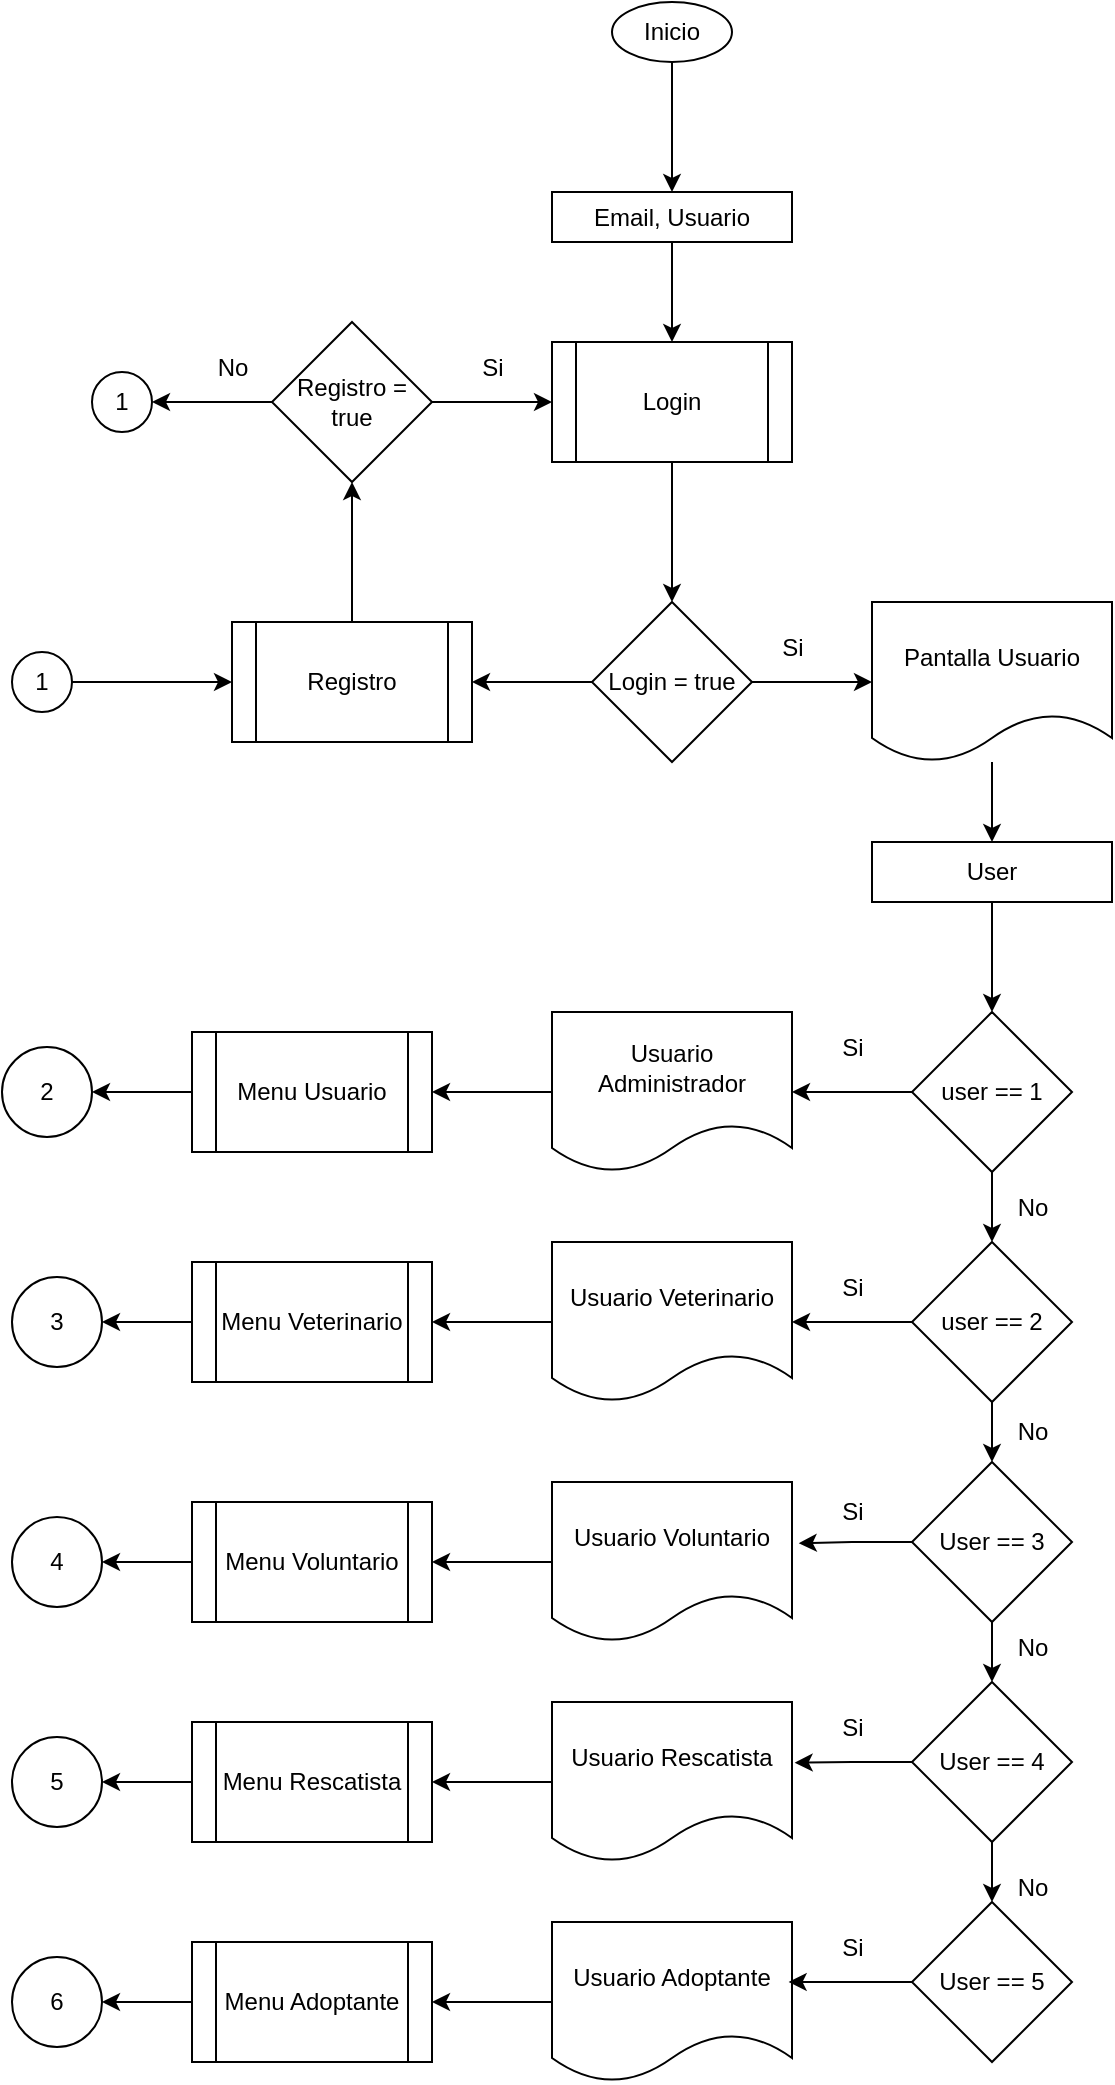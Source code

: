 <mxfile version="24.8.6" pages="2">
  <diagram id="2nBGQawmMXjJ6F1fiuIw" name="Diagrama_Flujo_AdminPets_General">
    <mxGraphModel dx="794" dy="432" grid="1" gridSize="10" guides="1" tooltips="1" connect="1" arrows="1" fold="1" page="1" pageScale="1" pageWidth="827" pageHeight="1169" math="0" shadow="0">
      <root>
        <mxCell id="0" />
        <mxCell id="1" parent="0" />
        <mxCell id="T67XzUMtasSWOSdstBTj-4" value="" style="edgeStyle=orthogonalEdgeStyle;rounded=0;orthogonalLoop=1;jettySize=auto;html=1;" edge="1" parent="1" source="T67XzUMtasSWOSdstBTj-1" target="T67XzUMtasSWOSdstBTj-3">
          <mxGeometry relative="1" as="geometry" />
        </mxCell>
        <mxCell id="T67XzUMtasSWOSdstBTj-1" value="Inicio" style="ellipse;whiteSpace=wrap;html=1;" vertex="1" parent="1">
          <mxGeometry x="370" y="40" width="60" height="30" as="geometry" />
        </mxCell>
        <mxCell id="T67XzUMtasSWOSdstBTj-8" value="" style="edgeStyle=orthogonalEdgeStyle;rounded=0;orthogonalLoop=1;jettySize=auto;html=1;" edge="1" parent="1" source="T67XzUMtasSWOSdstBTj-3" target="T67XzUMtasSWOSdstBTj-7">
          <mxGeometry relative="1" as="geometry" />
        </mxCell>
        <mxCell id="T67XzUMtasSWOSdstBTj-3" value="Email, Usuario" style="whiteSpace=wrap;html=1;" vertex="1" parent="1">
          <mxGeometry x="340" y="135" width="120" height="25" as="geometry" />
        </mxCell>
        <mxCell id="T67XzUMtasSWOSdstBTj-10" value="" style="edgeStyle=orthogonalEdgeStyle;rounded=0;orthogonalLoop=1;jettySize=auto;html=1;" edge="1" parent="1" source="T67XzUMtasSWOSdstBTj-7" target="T67XzUMtasSWOSdstBTj-9">
          <mxGeometry relative="1" as="geometry" />
        </mxCell>
        <mxCell id="T67XzUMtasSWOSdstBTj-7" value="Login" style="shape=process;whiteSpace=wrap;html=1;backgroundOutline=1;" vertex="1" parent="1">
          <mxGeometry x="340" y="210" width="120" height="60" as="geometry" />
        </mxCell>
        <mxCell id="T67XzUMtasSWOSdstBTj-12" value="" style="edgeStyle=orthogonalEdgeStyle;rounded=0;orthogonalLoop=1;jettySize=auto;html=1;" edge="1" parent="1" source="T67XzUMtasSWOSdstBTj-9" target="T67XzUMtasSWOSdstBTj-11">
          <mxGeometry relative="1" as="geometry" />
        </mxCell>
        <mxCell id="T67XzUMtasSWOSdstBTj-16" value="" style="edgeStyle=orthogonalEdgeStyle;rounded=0;orthogonalLoop=1;jettySize=auto;html=1;" edge="1" parent="1" source="T67XzUMtasSWOSdstBTj-9" target="T67XzUMtasSWOSdstBTj-15">
          <mxGeometry relative="1" as="geometry" />
        </mxCell>
        <mxCell id="T67XzUMtasSWOSdstBTj-9" value="Login = true" style="rhombus;whiteSpace=wrap;html=1;" vertex="1" parent="1">
          <mxGeometry x="360" y="340" width="80" height="80" as="geometry" />
        </mxCell>
        <mxCell id="T67XzUMtasSWOSdstBTj-26" value="" style="edgeStyle=orthogonalEdgeStyle;rounded=0;orthogonalLoop=1;jettySize=auto;html=1;" edge="1" parent="1" source="T67XzUMtasSWOSdstBTj-11" target="T67XzUMtasSWOSdstBTj-25">
          <mxGeometry relative="1" as="geometry" />
        </mxCell>
        <mxCell id="T67XzUMtasSWOSdstBTj-11" value="Pantalla Usuario" style="shape=document;whiteSpace=wrap;html=1;boundedLbl=1;" vertex="1" parent="1">
          <mxGeometry x="500" y="340" width="120" height="80" as="geometry" />
        </mxCell>
        <mxCell id="T67XzUMtasSWOSdstBTj-13" value="Si" style="text;html=1;align=center;verticalAlign=middle;resizable=0;points=[];autosize=1;strokeColor=none;fillColor=none;" vertex="1" parent="1">
          <mxGeometry x="445" y="348" width="30" height="30" as="geometry" />
        </mxCell>
        <mxCell id="T67XzUMtasSWOSdstBTj-18" value="" style="edgeStyle=orthogonalEdgeStyle;rounded=0;orthogonalLoop=1;jettySize=auto;html=1;" edge="1" parent="1" source="T67XzUMtasSWOSdstBTj-15" target="T67XzUMtasSWOSdstBTj-17">
          <mxGeometry relative="1" as="geometry" />
        </mxCell>
        <mxCell id="T67XzUMtasSWOSdstBTj-15" value="Registro" style="shape=process;whiteSpace=wrap;html=1;backgroundOutline=1;" vertex="1" parent="1">
          <mxGeometry x="180" y="350" width="120" height="60" as="geometry" />
        </mxCell>
        <mxCell id="T67XzUMtasSWOSdstBTj-19" style="edgeStyle=orthogonalEdgeStyle;rounded=0;orthogonalLoop=1;jettySize=auto;html=1;entryX=0;entryY=0.5;entryDx=0;entryDy=0;" edge="1" parent="1" source="T67XzUMtasSWOSdstBTj-17" target="T67XzUMtasSWOSdstBTj-7">
          <mxGeometry relative="1" as="geometry" />
        </mxCell>
        <mxCell id="T67XzUMtasSWOSdstBTj-21" style="edgeStyle=orthogonalEdgeStyle;rounded=0;orthogonalLoop=1;jettySize=auto;html=1;" edge="1" parent="1" source="T67XzUMtasSWOSdstBTj-17">
          <mxGeometry relative="1" as="geometry">
            <mxPoint x="140" y="240" as="targetPoint" />
          </mxGeometry>
        </mxCell>
        <mxCell id="T67XzUMtasSWOSdstBTj-17" value="Registro = true" style="rhombus;whiteSpace=wrap;html=1;" vertex="1" parent="1">
          <mxGeometry x="200" y="200" width="80" height="80" as="geometry" />
        </mxCell>
        <mxCell id="T67XzUMtasSWOSdstBTj-20" value="Si" style="text;html=1;align=center;verticalAlign=middle;resizable=0;points=[];autosize=1;strokeColor=none;fillColor=none;" vertex="1" parent="1">
          <mxGeometry x="295" y="208" width="30" height="30" as="geometry" />
        </mxCell>
        <mxCell id="T67XzUMtasSWOSdstBTj-22" value="1" style="ellipse;whiteSpace=wrap;html=1;aspect=fixed;" vertex="1" parent="1">
          <mxGeometry x="110" y="225" width="30" height="30" as="geometry" />
        </mxCell>
        <mxCell id="T67XzUMtasSWOSdstBTj-24" style="edgeStyle=orthogonalEdgeStyle;rounded=0;orthogonalLoop=1;jettySize=auto;html=1;entryX=0;entryY=0.5;entryDx=0;entryDy=0;" edge="1" parent="1" source="T67XzUMtasSWOSdstBTj-23" target="T67XzUMtasSWOSdstBTj-15">
          <mxGeometry relative="1" as="geometry" />
        </mxCell>
        <mxCell id="T67XzUMtasSWOSdstBTj-23" value="1" style="ellipse;whiteSpace=wrap;html=1;aspect=fixed;" vertex="1" parent="1">
          <mxGeometry x="70" y="365" width="30" height="30" as="geometry" />
        </mxCell>
        <mxCell id="T67XzUMtasSWOSdstBTj-28" value="" style="edgeStyle=orthogonalEdgeStyle;rounded=0;orthogonalLoop=1;jettySize=auto;html=1;" edge="1" parent="1" source="T67XzUMtasSWOSdstBTj-25" target="T67XzUMtasSWOSdstBTj-27">
          <mxGeometry relative="1" as="geometry" />
        </mxCell>
        <mxCell id="T67XzUMtasSWOSdstBTj-25" value="User" style="whiteSpace=wrap;html=1;" vertex="1" parent="1">
          <mxGeometry x="500" y="460" width="120" height="30" as="geometry" />
        </mxCell>
        <mxCell id="T67XzUMtasSWOSdstBTj-30" value="" style="edgeStyle=orthogonalEdgeStyle;rounded=0;orthogonalLoop=1;jettySize=auto;html=1;" edge="1" parent="1" source="T67XzUMtasSWOSdstBTj-27" target="T67XzUMtasSWOSdstBTj-29">
          <mxGeometry relative="1" as="geometry" />
        </mxCell>
        <mxCell id="-AzcmyxC4q3Ii_VXM3K7-7" style="edgeStyle=orthogonalEdgeStyle;rounded=0;orthogonalLoop=1;jettySize=auto;html=1;entryX=1;entryY=0.5;entryDx=0;entryDy=0;" edge="1" parent="1" source="T67XzUMtasSWOSdstBTj-27" target="-AzcmyxC4q3Ii_VXM3K7-5">
          <mxGeometry relative="1" as="geometry" />
        </mxCell>
        <mxCell id="T67XzUMtasSWOSdstBTj-27" value="user == 1" style="rhombus;whiteSpace=wrap;html=1;" vertex="1" parent="1">
          <mxGeometry x="520" y="545" width="80" height="80" as="geometry" />
        </mxCell>
        <mxCell id="T67XzUMtasSWOSdstBTj-32" value="" style="edgeStyle=orthogonalEdgeStyle;rounded=0;orthogonalLoop=1;jettySize=auto;html=1;" edge="1" parent="1" source="T67XzUMtasSWOSdstBTj-29" target="T67XzUMtasSWOSdstBTj-31">
          <mxGeometry relative="1" as="geometry" />
        </mxCell>
        <mxCell id="-2F_RLexDrQDR6lkoxeQ-2" style="edgeStyle=orthogonalEdgeStyle;rounded=0;orthogonalLoop=1;jettySize=auto;html=1;entryX=1;entryY=0.5;entryDx=0;entryDy=0;" edge="1" parent="1" source="T67XzUMtasSWOSdstBTj-29" target="-2F_RLexDrQDR6lkoxeQ-1">
          <mxGeometry relative="1" as="geometry" />
        </mxCell>
        <mxCell id="T67XzUMtasSWOSdstBTj-29" value="user == 2" style="rhombus;whiteSpace=wrap;html=1;" vertex="1" parent="1">
          <mxGeometry x="520" y="660" width="80" height="80" as="geometry" />
        </mxCell>
        <mxCell id="-AzcmyxC4q3Ii_VXM3K7-2" value="" style="edgeStyle=orthogonalEdgeStyle;rounded=0;orthogonalLoop=1;jettySize=auto;html=1;" edge="1" parent="1" source="T67XzUMtasSWOSdstBTj-31" target="-AzcmyxC4q3Ii_VXM3K7-1">
          <mxGeometry relative="1" as="geometry" />
        </mxCell>
        <mxCell id="T67XzUMtasSWOSdstBTj-31" value="User == 3" style="rhombus;whiteSpace=wrap;html=1;" vertex="1" parent="1">
          <mxGeometry x="520" y="770" width="80" height="80" as="geometry" />
        </mxCell>
        <mxCell id="-AzcmyxC4q3Ii_VXM3K7-4" value="" style="edgeStyle=orthogonalEdgeStyle;rounded=0;orthogonalLoop=1;jettySize=auto;html=1;" edge="1" parent="1" source="-AzcmyxC4q3Ii_VXM3K7-1" target="-AzcmyxC4q3Ii_VXM3K7-3">
          <mxGeometry relative="1" as="geometry" />
        </mxCell>
        <mxCell id="-AzcmyxC4q3Ii_VXM3K7-1" value="User == 4" style="rhombus;whiteSpace=wrap;html=1;" vertex="1" parent="1">
          <mxGeometry x="520" y="880" width="80" height="80" as="geometry" />
        </mxCell>
        <mxCell id="-AzcmyxC4q3Ii_VXM3K7-3" value="User == 5" style="rhombus;whiteSpace=wrap;html=1;" vertex="1" parent="1">
          <mxGeometry x="520" y="990" width="80" height="80" as="geometry" />
        </mxCell>
        <mxCell id="-2F_RLexDrQDR6lkoxeQ-19" style="edgeStyle=orthogonalEdgeStyle;rounded=0;orthogonalLoop=1;jettySize=auto;html=1;" edge="1" parent="1" source="-AzcmyxC4q3Ii_VXM3K7-5" target="-2F_RLexDrQDR6lkoxeQ-20">
          <mxGeometry relative="1" as="geometry">
            <mxPoint x="260" y="585" as="targetPoint" />
          </mxGeometry>
        </mxCell>
        <mxCell id="-AzcmyxC4q3Ii_VXM3K7-5" value="Usuario Administrador" style="shape=document;whiteSpace=wrap;html=1;boundedLbl=1;" vertex="1" parent="1">
          <mxGeometry x="340" y="545" width="120" height="80" as="geometry" />
        </mxCell>
        <mxCell id="-2F_RLexDrQDR6lkoxeQ-21" style="edgeStyle=orthogonalEdgeStyle;rounded=0;orthogonalLoop=1;jettySize=auto;html=1;" edge="1" parent="1" source="-2F_RLexDrQDR6lkoxeQ-1" target="-2F_RLexDrQDR6lkoxeQ-22">
          <mxGeometry relative="1" as="geometry">
            <mxPoint x="280" y="700" as="targetPoint" />
          </mxGeometry>
        </mxCell>
        <mxCell id="-2F_RLexDrQDR6lkoxeQ-1" value="Usuario Veterinario" style="shape=document;whiteSpace=wrap;html=1;boundedLbl=1;" vertex="1" parent="1">
          <mxGeometry x="340" y="660" width="120" height="80" as="geometry" />
        </mxCell>
        <mxCell id="-2F_RLexDrQDR6lkoxeQ-23" style="edgeStyle=orthogonalEdgeStyle;rounded=0;orthogonalLoop=1;jettySize=auto;html=1;" edge="1" parent="1" source="-2F_RLexDrQDR6lkoxeQ-3" target="-2F_RLexDrQDR6lkoxeQ-24">
          <mxGeometry relative="1" as="geometry">
            <mxPoint x="280" y="820" as="targetPoint" />
          </mxGeometry>
        </mxCell>
        <mxCell id="-2F_RLexDrQDR6lkoxeQ-3" value="Usuario Voluntario" style="shape=document;whiteSpace=wrap;html=1;boundedLbl=1;" vertex="1" parent="1">
          <mxGeometry x="340" y="780" width="120" height="80" as="geometry" />
        </mxCell>
        <mxCell id="-2F_RLexDrQDR6lkoxeQ-5" style="edgeStyle=orthogonalEdgeStyle;rounded=0;orthogonalLoop=1;jettySize=auto;html=1;entryX=1.028;entryY=0.383;entryDx=0;entryDy=0;entryPerimeter=0;" edge="1" parent="1" source="T67XzUMtasSWOSdstBTj-31" target="-2F_RLexDrQDR6lkoxeQ-3">
          <mxGeometry relative="1" as="geometry" />
        </mxCell>
        <mxCell id="-2F_RLexDrQDR6lkoxeQ-25" style="edgeStyle=orthogonalEdgeStyle;rounded=0;orthogonalLoop=1;jettySize=auto;html=1;" edge="1" parent="1" source="-2F_RLexDrQDR6lkoxeQ-6" target="-2F_RLexDrQDR6lkoxeQ-26">
          <mxGeometry relative="1" as="geometry">
            <mxPoint x="280" y="930" as="targetPoint" />
          </mxGeometry>
        </mxCell>
        <mxCell id="-2F_RLexDrQDR6lkoxeQ-6" value="Usuario Rescatista" style="shape=document;whiteSpace=wrap;html=1;boundedLbl=1;" vertex="1" parent="1">
          <mxGeometry x="340" y="890" width="120" height="80" as="geometry" />
        </mxCell>
        <mxCell id="-2F_RLexDrQDR6lkoxeQ-7" style="edgeStyle=orthogonalEdgeStyle;rounded=0;orthogonalLoop=1;jettySize=auto;html=1;exitX=0;exitY=0.5;exitDx=0;exitDy=0;entryX=1.011;entryY=0.379;entryDx=0;entryDy=0;entryPerimeter=0;" edge="1" parent="1" source="-AzcmyxC4q3Ii_VXM3K7-1" target="-2F_RLexDrQDR6lkoxeQ-6">
          <mxGeometry relative="1" as="geometry" />
        </mxCell>
        <mxCell id="-2F_RLexDrQDR6lkoxeQ-28" style="edgeStyle=orthogonalEdgeStyle;rounded=0;orthogonalLoop=1;jettySize=auto;html=1;" edge="1" parent="1" source="-2F_RLexDrQDR6lkoxeQ-8" target="-2F_RLexDrQDR6lkoxeQ-27">
          <mxGeometry relative="1" as="geometry" />
        </mxCell>
        <mxCell id="-2F_RLexDrQDR6lkoxeQ-8" value="Usuario Adoptante" style="shape=document;whiteSpace=wrap;html=1;boundedLbl=1;" vertex="1" parent="1">
          <mxGeometry x="340" y="1000" width="120" height="80" as="geometry" />
        </mxCell>
        <mxCell id="-2F_RLexDrQDR6lkoxeQ-9" style="edgeStyle=orthogonalEdgeStyle;rounded=0;orthogonalLoop=1;jettySize=auto;html=1;entryX=0.986;entryY=0.375;entryDx=0;entryDy=0;entryPerimeter=0;" edge="1" parent="1" source="-AzcmyxC4q3Ii_VXM3K7-3" target="-2F_RLexDrQDR6lkoxeQ-8">
          <mxGeometry relative="1" as="geometry" />
        </mxCell>
        <mxCell id="-2F_RLexDrQDR6lkoxeQ-10" value="Si" style="text;html=1;align=center;verticalAlign=middle;resizable=0;points=[];autosize=1;strokeColor=none;fillColor=none;" vertex="1" parent="1">
          <mxGeometry x="475" y="548" width="30" height="30" as="geometry" />
        </mxCell>
        <mxCell id="-2F_RLexDrQDR6lkoxeQ-11" value="Si" style="text;html=1;align=center;verticalAlign=middle;resizable=0;points=[];autosize=1;strokeColor=none;fillColor=none;" vertex="1" parent="1">
          <mxGeometry x="475" y="668" width="30" height="30" as="geometry" />
        </mxCell>
        <mxCell id="-2F_RLexDrQDR6lkoxeQ-12" value="Si" style="text;html=1;align=center;verticalAlign=middle;resizable=0;points=[];autosize=1;strokeColor=none;fillColor=none;" vertex="1" parent="1">
          <mxGeometry x="475" y="780" width="30" height="30" as="geometry" />
        </mxCell>
        <mxCell id="-2F_RLexDrQDR6lkoxeQ-13" value="Si" style="text;html=1;align=center;verticalAlign=middle;resizable=0;points=[];autosize=1;strokeColor=none;fillColor=none;" vertex="1" parent="1">
          <mxGeometry x="475" y="888" width="30" height="30" as="geometry" />
        </mxCell>
        <mxCell id="-2F_RLexDrQDR6lkoxeQ-14" value="Si" style="text;html=1;align=center;verticalAlign=middle;resizable=0;points=[];autosize=1;strokeColor=none;fillColor=none;" vertex="1" parent="1">
          <mxGeometry x="475" y="998" width="30" height="30" as="geometry" />
        </mxCell>
        <mxCell id="-2F_RLexDrQDR6lkoxeQ-15" value="No" style="text;html=1;align=center;verticalAlign=middle;resizable=0;points=[];autosize=1;strokeColor=none;fillColor=none;" vertex="1" parent="1">
          <mxGeometry x="560" y="628" width="40" height="30" as="geometry" />
        </mxCell>
        <mxCell id="-2F_RLexDrQDR6lkoxeQ-16" value="No" style="text;html=1;align=center;verticalAlign=middle;resizable=0;points=[];autosize=1;strokeColor=none;fillColor=none;" vertex="1" parent="1">
          <mxGeometry x="560" y="740" width="40" height="30" as="geometry" />
        </mxCell>
        <mxCell id="-2F_RLexDrQDR6lkoxeQ-17" value="No" style="text;html=1;align=center;verticalAlign=middle;resizable=0;points=[];autosize=1;strokeColor=none;fillColor=none;" vertex="1" parent="1">
          <mxGeometry x="560" y="848" width="40" height="30" as="geometry" />
        </mxCell>
        <mxCell id="-2F_RLexDrQDR6lkoxeQ-18" value="No" style="text;html=1;align=center;verticalAlign=middle;resizable=0;points=[];autosize=1;strokeColor=none;fillColor=none;" vertex="1" parent="1">
          <mxGeometry x="560" y="968" width="40" height="30" as="geometry" />
        </mxCell>
        <mxCell id="-2F_RLexDrQDR6lkoxeQ-30" value="" style="edgeStyle=orthogonalEdgeStyle;rounded=0;orthogonalLoop=1;jettySize=auto;html=1;" edge="1" parent="1" source="-2F_RLexDrQDR6lkoxeQ-20" target="-2F_RLexDrQDR6lkoxeQ-29">
          <mxGeometry relative="1" as="geometry" />
        </mxCell>
        <mxCell id="-2F_RLexDrQDR6lkoxeQ-20" value="Menu Usuario" style="shape=process;whiteSpace=wrap;html=1;backgroundOutline=1;" vertex="1" parent="1">
          <mxGeometry x="160" y="555" width="120" height="60" as="geometry" />
        </mxCell>
        <mxCell id="-2F_RLexDrQDR6lkoxeQ-38" style="edgeStyle=orthogonalEdgeStyle;rounded=0;orthogonalLoop=1;jettySize=auto;html=1;entryX=1;entryY=0.5;entryDx=0;entryDy=0;" edge="1" parent="1" source="-2F_RLexDrQDR6lkoxeQ-22" target="-2F_RLexDrQDR6lkoxeQ-31">
          <mxGeometry relative="1" as="geometry" />
        </mxCell>
        <mxCell id="-2F_RLexDrQDR6lkoxeQ-22" value="Menu Veterinario" style="shape=process;whiteSpace=wrap;html=1;backgroundOutline=1;" vertex="1" parent="1">
          <mxGeometry x="160" y="670" width="120" height="60" as="geometry" />
        </mxCell>
        <mxCell id="-2F_RLexDrQDR6lkoxeQ-37" style="edgeStyle=orthogonalEdgeStyle;rounded=0;orthogonalLoop=1;jettySize=auto;html=1;entryX=1;entryY=0.5;entryDx=0;entryDy=0;" edge="1" parent="1" source="-2F_RLexDrQDR6lkoxeQ-24" target="-2F_RLexDrQDR6lkoxeQ-32">
          <mxGeometry relative="1" as="geometry" />
        </mxCell>
        <mxCell id="-2F_RLexDrQDR6lkoxeQ-24" value="Menu Voluntario" style="shape=process;whiteSpace=wrap;html=1;backgroundOutline=1;" vertex="1" parent="1">
          <mxGeometry x="160" y="790" width="120" height="60" as="geometry" />
        </mxCell>
        <mxCell id="-2F_RLexDrQDR6lkoxeQ-36" style="edgeStyle=orthogonalEdgeStyle;rounded=0;orthogonalLoop=1;jettySize=auto;html=1;entryX=1;entryY=0.5;entryDx=0;entryDy=0;" edge="1" parent="1" source="-2F_RLexDrQDR6lkoxeQ-26" target="-2F_RLexDrQDR6lkoxeQ-33">
          <mxGeometry relative="1" as="geometry" />
        </mxCell>
        <mxCell id="-2F_RLexDrQDR6lkoxeQ-26" value="Menu Rescatista" style="shape=process;whiteSpace=wrap;html=1;backgroundOutline=1;" vertex="1" parent="1">
          <mxGeometry x="160" y="900" width="120" height="60" as="geometry" />
        </mxCell>
        <mxCell id="-2F_RLexDrQDR6lkoxeQ-35" style="edgeStyle=orthogonalEdgeStyle;rounded=0;orthogonalLoop=1;jettySize=auto;html=1;entryX=1;entryY=0.5;entryDx=0;entryDy=0;" edge="1" parent="1" source="-2F_RLexDrQDR6lkoxeQ-27" target="-2F_RLexDrQDR6lkoxeQ-34">
          <mxGeometry relative="1" as="geometry" />
        </mxCell>
        <mxCell id="-2F_RLexDrQDR6lkoxeQ-27" value="Menu Adoptante" style="shape=process;whiteSpace=wrap;html=1;backgroundOutline=1;" vertex="1" parent="1">
          <mxGeometry x="160" y="1010" width="120" height="60" as="geometry" />
        </mxCell>
        <mxCell id="-2F_RLexDrQDR6lkoxeQ-29" value="2" style="ellipse;whiteSpace=wrap;html=1;" vertex="1" parent="1">
          <mxGeometry x="65" y="562.5" width="45" height="45" as="geometry" />
        </mxCell>
        <mxCell id="-2F_RLexDrQDR6lkoxeQ-31" value="3" style="ellipse;whiteSpace=wrap;html=1;" vertex="1" parent="1">
          <mxGeometry x="70" y="677.5" width="45" height="45" as="geometry" />
        </mxCell>
        <mxCell id="-2F_RLexDrQDR6lkoxeQ-32" value="4" style="ellipse;whiteSpace=wrap;html=1;" vertex="1" parent="1">
          <mxGeometry x="70" y="797.5" width="45" height="45" as="geometry" />
        </mxCell>
        <mxCell id="-2F_RLexDrQDR6lkoxeQ-33" value="5" style="ellipse;whiteSpace=wrap;html=1;" vertex="1" parent="1">
          <mxGeometry x="70" y="907.5" width="45" height="45" as="geometry" />
        </mxCell>
        <mxCell id="-2F_RLexDrQDR6lkoxeQ-34" value="6" style="ellipse;whiteSpace=wrap;html=1;" vertex="1" parent="1">
          <mxGeometry x="70" y="1017.5" width="45" height="45" as="geometry" />
        </mxCell>
        <mxCell id="-2F_RLexDrQDR6lkoxeQ-39" value="No" style="text;html=1;align=center;verticalAlign=middle;resizable=0;points=[];autosize=1;strokeColor=none;fillColor=none;" vertex="1" parent="1">
          <mxGeometry x="160" y="208" width="40" height="30" as="geometry" />
        </mxCell>
      </root>
    </mxGraphModel>
  </diagram>
  <diagram name="Casos_de_Uso" id="rV53n7NDXpZb0pyt_nD2">
    <mxGraphModel dx="794" dy="432" grid="1" gridSize="10" guides="1" tooltips="1" connect="1" arrows="1" fold="1" page="1" pageScale="1" pageWidth="827" pageHeight="1169" math="0" shadow="0">
      <root>
        <mxCell id="0" />
        <mxCell id="1" parent="0" />
        <mxCell id="jY5iZFQW-tw8f92g8F53-1" value="AdminPets" style="text;html=1;align=center;verticalAlign=middle;resizable=0;points=[];autosize=1;strokeColor=none;fillColor=none;" vertex="1" parent="1">
          <mxGeometry x="345" y="20" width="80" height="30" as="geometry" />
        </mxCell>
        <mxCell id="jY5iZFQW-tw8f92g8F53-43" style="edgeStyle=orthogonalEdgeStyle;rounded=0;orthogonalLoop=1;jettySize=auto;html=1;entryX=1;entryY=0.5;entryDx=0;entryDy=0;fillColor=#ffe6cc;strokeColor=#d79b00;" edge="1" parent="1" source="jY5iZFQW-tw8f92g8F53-2" target="jY5iZFQW-tw8f92g8F53-19">
          <mxGeometry relative="1" as="geometry">
            <Array as="points">
              <mxPoint x="460" y="350" />
              <mxPoint x="460" y="255" />
            </Array>
          </mxGeometry>
        </mxCell>
        <mxCell id="jY5iZFQW-tw8f92g8F53-44" style="edgeStyle=orthogonalEdgeStyle;rounded=0;orthogonalLoop=1;jettySize=auto;html=1;entryX=1;entryY=0.5;entryDx=0;entryDy=0;fillColor=#ffe6cc;strokeColor=#d79b00;" edge="1" parent="1" source="jY5iZFQW-tw8f92g8F53-2" target="jY5iZFQW-tw8f92g8F53-14">
          <mxGeometry relative="1" as="geometry" />
        </mxCell>
        <mxCell id="jY5iZFQW-tw8f92g8F53-45" style="edgeStyle=orthogonalEdgeStyle;rounded=0;orthogonalLoop=1;jettySize=auto;html=1;entryX=0.5;entryY=1;entryDx=0;entryDy=0;fillColor=#ffe6cc;strokeColor=#d79b00;" edge="1" parent="1" source="jY5iZFQW-tw8f92g8F53-2" target="jY5iZFQW-tw8f92g8F53-22">
          <mxGeometry relative="1" as="geometry" />
        </mxCell>
        <mxCell id="jY5iZFQW-tw8f92g8F53-2" value="veterinario" style="shape=umlActor;verticalLabelPosition=bottom;verticalAlign=top;html=1;fillColor=#ffe6cc;strokeColor=#d79b00;" vertex="1" parent="1">
          <mxGeometry x="170" y="320" width="30" height="60" as="geometry" />
        </mxCell>
        <mxCell id="jY5iZFQW-tw8f92g8F53-54" style="edgeStyle=orthogonalEdgeStyle;rounded=0;orthogonalLoop=1;jettySize=auto;html=1;fillColor=#d80073;strokeColor=#A50040;" edge="1" parent="1" source="jY5iZFQW-tw8f92g8F53-3" target="jY5iZFQW-tw8f92g8F53-30">
          <mxGeometry relative="1" as="geometry">
            <Array as="points">
              <mxPoint x="790" y="250" />
              <mxPoint x="790" y="660" />
              <mxPoint x="385" y="660" />
            </Array>
          </mxGeometry>
        </mxCell>
        <mxCell id="jY5iZFQW-tw8f92g8F53-3" value="Rescatista" style="shape=umlActor;verticalLabelPosition=bottom;verticalAlign=top;html=1;fillColor=#d80073;fontColor=#ffffff;strokeColor=#A50040;" vertex="1" parent="1">
          <mxGeometry x="730" y="220" width="30" height="60" as="geometry" />
        </mxCell>
        <mxCell id="jY5iZFQW-tw8f92g8F53-50" style="edgeStyle=orthogonalEdgeStyle;rounded=0;orthogonalLoop=1;jettySize=auto;html=1;entryX=1;entryY=0.5;entryDx=0;entryDy=0;fillColor=#0050ef;strokeColor=#001DBC;" edge="1" parent="1" source="jY5iZFQW-tw8f92g8F53-4" target="jY5iZFQW-tw8f92g8F53-28">
          <mxGeometry relative="1" as="geometry">
            <Array as="points">
              <mxPoint x="700" y="400" />
              <mxPoint x="700" y="560" />
            </Array>
          </mxGeometry>
        </mxCell>
        <mxCell id="jY5iZFQW-tw8f92g8F53-51" style="edgeStyle=orthogonalEdgeStyle;rounded=0;orthogonalLoop=1;jettySize=auto;html=1;fillColor=#0050ef;strokeColor=#001DBC;entryX=0.5;entryY=1;entryDx=0;entryDy=0;" edge="1" parent="1" source="jY5iZFQW-tw8f92g8F53-4" target="jY5iZFQW-tw8f92g8F53-19">
          <mxGeometry relative="1" as="geometry">
            <mxPoint x="440" y="255" as="targetPoint" />
            <Array as="points">
              <mxPoint x="745" y="360" />
              <mxPoint x="490" y="360" />
              <mxPoint x="490" y="290" />
              <mxPoint x="385" y="290" />
            </Array>
          </mxGeometry>
        </mxCell>
        <mxCell id="jY5iZFQW-tw8f92g8F53-52" style="edgeStyle=orthogonalEdgeStyle;rounded=0;orthogonalLoop=1;jettySize=auto;html=1;entryX=1;entryY=0.5;entryDx=0;entryDy=0;fillColor=#0050ef;strokeColor=#001DBC;" edge="1" parent="1" source="jY5iZFQW-tw8f92g8F53-4" target="jY5iZFQW-tw8f92g8F53-21">
          <mxGeometry relative="1" as="geometry">
            <Array as="points">
              <mxPoint x="470" y="370" />
              <mxPoint x="470" y="400" />
            </Array>
          </mxGeometry>
        </mxCell>
        <mxCell id="jY5iZFQW-tw8f92g8F53-53" style="edgeStyle=orthogonalEdgeStyle;rounded=0;orthogonalLoop=1;jettySize=auto;html=1;entryX=0.5;entryY=1;entryDx=0;entryDy=0;fillColor=#0050ef;strokeColor=#001DBC;" edge="1" parent="1" source="jY5iZFQW-tw8f92g8F53-4" target="jY5iZFQW-tw8f92g8F53-22">
          <mxGeometry relative="1" as="geometry">
            <Array as="points">
              <mxPoint x="700" y="400" />
              <mxPoint x="700" y="520" />
              <mxPoint x="385" y="520" />
            </Array>
          </mxGeometry>
        </mxCell>
        <mxCell id="jY5iZFQW-tw8f92g8F53-4" value="Adoptante" style="shape=umlActor;verticalLabelPosition=bottom;verticalAlign=top;html=1;fillColor=#1ba1e2;fontColor=#ffffff;strokeColor=#006EAF;" vertex="1" parent="1">
          <mxGeometry x="730" y="370" width="30" height="60" as="geometry" />
        </mxCell>
        <mxCell id="jY5iZFQW-tw8f92g8F53-57" style="edgeStyle=orthogonalEdgeStyle;rounded=0;orthogonalLoop=1;jettySize=auto;html=1;entryX=0;entryY=0.5;entryDx=0;entryDy=0;fillColor=#fa6800;strokeColor=#C73500;" edge="1" parent="1" source="jY5iZFQW-tw8f92g8F53-5" target="jY5iZFQW-tw8f92g8F53-30">
          <mxGeometry relative="1" as="geometry" />
        </mxCell>
        <mxCell id="jY5iZFQW-tw8f92g8F53-58" style="edgeStyle=orthogonalEdgeStyle;rounded=0;orthogonalLoop=1;jettySize=auto;html=1;entryX=0;entryY=0.5;entryDx=0;entryDy=0;fillColor=#fa6800;strokeColor=#C73500;" edge="1" parent="1" source="jY5iZFQW-tw8f92g8F53-5" target="jY5iZFQW-tw8f92g8F53-19">
          <mxGeometry relative="1" as="geometry" />
        </mxCell>
        <mxCell id="jY5iZFQW-tw8f92g8F53-59" style="edgeStyle=orthogonalEdgeStyle;rounded=0;orthogonalLoop=1;jettySize=auto;html=1;entryX=0;entryY=0.5;entryDx=0;entryDy=0;fillColor=#fa6800;strokeColor=#C73500;" edge="1" parent="1" source="jY5iZFQW-tw8f92g8F53-5" target="jY5iZFQW-tw8f92g8F53-14">
          <mxGeometry relative="1" as="geometry" />
        </mxCell>
        <mxCell id="jY5iZFQW-tw8f92g8F53-5" value="Voluntario" style="shape=umlActor;verticalLabelPosition=bottom;verticalAlign=top;html=1;fillColor=#fa6800;fontColor=#000000;strokeColor=#C73500;" vertex="1" parent="1">
          <mxGeometry x="170" y="490" width="30" height="60" as="geometry" />
        </mxCell>
        <mxCell id="jY5iZFQW-tw8f92g8F53-10" style="edgeStyle=orthogonalEdgeStyle;rounded=0;orthogonalLoop=1;jettySize=auto;html=1;entryX=0;entryY=0.5;entryDx=0;entryDy=0;exitX=0.5;exitY=0;exitDx=0;exitDy=0;endArrow=none;endFill=0;dashed=1;dashPattern=8 8;fillColor=#dae8fc;strokeColor=#6c8ebf;" edge="1" parent="1" source="jY5iZFQW-tw8f92g8F53-6" target="jY5iZFQW-tw8f92g8F53-9">
          <mxGeometry relative="1" as="geometry" />
        </mxCell>
        <mxCell id="jY5iZFQW-tw8f92g8F53-18" style="edgeStyle=orthogonalEdgeStyle;rounded=0;orthogonalLoop=1;jettySize=auto;html=1;entryX=0;entryY=0.5;entryDx=0;entryDy=0;dashed=1;dashPattern=8 8;fillColor=#dae8fc;strokeColor=#6c8ebf;endArrow=none;endFill=0;" edge="1" parent="1" source="jY5iZFQW-tw8f92g8F53-6" target="jY5iZFQW-tw8f92g8F53-17">
          <mxGeometry relative="1" as="geometry" />
        </mxCell>
        <mxCell id="jY5iZFQW-tw8f92g8F53-6" value="Usuarios" style="ellipse;whiteSpace=wrap;html=1;fillColor=#dae8fc;strokeColor=#6c8ebf;" vertex="1" parent="1">
          <mxGeometry x="330" y="100" width="110" height="50" as="geometry" />
        </mxCell>
        <mxCell id="jY5iZFQW-tw8f92g8F53-16" style="edgeStyle=orthogonalEdgeStyle;rounded=0;orthogonalLoop=1;jettySize=auto;html=1;fillColor=#dae8fc;strokeColor=#6c8ebf;exitX=1;exitY=0.333;exitDx=0;exitDy=0;exitPerimeter=0;" edge="1" parent="1" source="jY5iZFQW-tw8f92g8F53-7" target="jY5iZFQW-tw8f92g8F53-14">
          <mxGeometry relative="1" as="geometry">
            <mxPoint x="200" y="190" as="sourcePoint" />
            <Array as="points">
              <mxPoint x="200" y="195" />
            </Array>
          </mxGeometry>
        </mxCell>
        <mxCell id="jY5iZFQW-tw8f92g8F53-23" style="edgeStyle=orthogonalEdgeStyle;rounded=0;orthogonalLoop=1;jettySize=auto;html=1;entryX=0;entryY=0.5;entryDx=0;entryDy=0;fillColor=#dae8fc;strokeColor=#6c8ebf;exitX=1;exitY=0.333;exitDx=0;exitDy=0;exitPerimeter=0;" edge="1" parent="1" source="jY5iZFQW-tw8f92g8F53-7" target="jY5iZFQW-tw8f92g8F53-19">
          <mxGeometry relative="1" as="geometry">
            <Array as="points">
              <mxPoint x="200" y="200" />
              <mxPoint x="265" y="200" />
              <mxPoint x="265" y="255" />
            </Array>
          </mxGeometry>
        </mxCell>
        <mxCell id="jY5iZFQW-tw8f92g8F53-24" style="edgeStyle=orthogonalEdgeStyle;rounded=0;orthogonalLoop=1;jettySize=auto;html=1;exitX=1;exitY=0.333;exitDx=0;exitDy=0;exitPerimeter=0;entryX=0;entryY=0.5;entryDx=0;entryDy=0;fillColor=#dae8fc;strokeColor=#6c8ebf;" edge="1" parent="1" source="jY5iZFQW-tw8f92g8F53-7" target="jY5iZFQW-tw8f92g8F53-20">
          <mxGeometry relative="1" as="geometry">
            <Array as="points">
              <mxPoint x="200" y="200" />
              <mxPoint x="265" y="200" />
              <mxPoint x="265" y="325" />
            </Array>
          </mxGeometry>
        </mxCell>
        <mxCell id="jY5iZFQW-tw8f92g8F53-25" style="edgeStyle=orthogonalEdgeStyle;rounded=0;orthogonalLoop=1;jettySize=auto;html=1;entryX=0;entryY=0.5;entryDx=0;entryDy=0;fillColor=#dae8fc;strokeColor=#6c8ebf;" edge="1" parent="1" source="jY5iZFQW-tw8f92g8F53-7" target="jY5iZFQW-tw8f92g8F53-6">
          <mxGeometry relative="1" as="geometry">
            <Array as="points">
              <mxPoint x="265" y="200" />
              <mxPoint x="265" y="125" />
            </Array>
          </mxGeometry>
        </mxCell>
        <mxCell id="jY5iZFQW-tw8f92g8F53-26" style="edgeStyle=orthogonalEdgeStyle;rounded=0;orthogonalLoop=1;jettySize=auto;html=1;exitX=1;exitY=0.333;exitDx=0;exitDy=0;exitPerimeter=0;entryX=0;entryY=0.5;entryDx=0;entryDy=0;fillColor=#dae8fc;strokeColor=#6c8ebf;" edge="1" parent="1" source="jY5iZFQW-tw8f92g8F53-7" target="jY5iZFQW-tw8f92g8F53-21">
          <mxGeometry relative="1" as="geometry" />
        </mxCell>
        <mxCell id="jY5iZFQW-tw8f92g8F53-27" style="edgeStyle=orthogonalEdgeStyle;rounded=0;orthogonalLoop=1;jettySize=auto;html=1;entryX=0;entryY=0.5;entryDx=0;entryDy=0;fillColor=#dae8fc;strokeColor=#6c8ebf;" edge="1" parent="1" source="jY5iZFQW-tw8f92g8F53-7" target="jY5iZFQW-tw8f92g8F53-22">
          <mxGeometry relative="1" as="geometry" />
        </mxCell>
        <mxCell id="jY5iZFQW-tw8f92g8F53-29" style="edgeStyle=orthogonalEdgeStyle;rounded=0;orthogonalLoop=1;jettySize=auto;html=1;entryX=0;entryY=0.5;entryDx=0;entryDy=0;fillColor=#dae8fc;strokeColor=#6c8ebf;" edge="1" parent="1" source="jY5iZFQW-tw8f92g8F53-7" target="jY5iZFQW-tw8f92g8F53-28">
          <mxGeometry relative="1" as="geometry" />
        </mxCell>
        <mxCell id="jY5iZFQW-tw8f92g8F53-49" style="edgeStyle=orthogonalEdgeStyle;rounded=0;orthogonalLoop=1;jettySize=auto;html=1;entryX=0;entryY=0.5;entryDx=0;entryDy=0;fillColor=#d5e8d4;strokeColor=#82b366;" edge="1" parent="1" source="jY5iZFQW-tw8f92g8F53-7" target="jY5iZFQW-tw8f92g8F53-48">
          <mxGeometry relative="1" as="geometry" />
        </mxCell>
        <mxCell id="jY5iZFQW-tw8f92g8F53-7" value="Administrador" style="shape=umlActor;verticalLabelPosition=bottom;verticalAlign=top;html=1;fillColor=#dae8fc;strokeColor=#6c8ebf;" vertex="1" parent="1">
          <mxGeometry x="170" y="150" width="30" height="60" as="geometry" />
        </mxCell>
        <mxCell id="jY5iZFQW-tw8f92g8F53-9" value="Alta de usuario" style="ellipse;whiteSpace=wrap;html=1;fillColor=#dae8fc;strokeColor=#6c8ebf;" vertex="1" parent="1">
          <mxGeometry x="550" y="40" width="110" height="50" as="geometry" />
        </mxCell>
        <mxCell id="jY5iZFQW-tw8f92g8F53-12" value="Eliminar usuario" style="ellipse;whiteSpace=wrap;html=1;fillColor=#dae8fc;strokeColor=#6c8ebf;" vertex="1" parent="1">
          <mxGeometry x="550" y="100" width="110" height="50" as="geometry" />
        </mxCell>
        <mxCell id="jY5iZFQW-tw8f92g8F53-13" style="edgeStyle=orthogonalEdgeStyle;rounded=0;orthogonalLoop=1;jettySize=auto;html=1;entryX=-0.012;entryY=0.38;entryDx=0;entryDy=0;entryPerimeter=0;exitX=0.5;exitY=0;exitDx=0;exitDy=0;dashed=1;endArrow=none;endFill=0;fillColor=#dae8fc;strokeColor=#6c8ebf;dashPattern=8 8;" edge="1" parent="1" source="jY5iZFQW-tw8f92g8F53-6" target="jY5iZFQW-tw8f92g8F53-12">
          <mxGeometry relative="1" as="geometry" />
        </mxCell>
        <mxCell id="jY5iZFQW-tw8f92g8F53-15" style="edgeStyle=orthogonalEdgeStyle;rounded=0;orthogonalLoop=1;jettySize=auto;html=1;exitX=0.5;exitY=0;exitDx=0;exitDy=0;entryX=0.5;entryY=1;entryDx=0;entryDy=0;dashed=1;dashPattern=8 8;endArrow=none;endFill=0;fillColor=#dae8fc;strokeColor=#6c8ebf;" edge="1" parent="1" source="jY5iZFQW-tw8f92g8F53-14" target="jY5iZFQW-tw8f92g8F53-6">
          <mxGeometry relative="1" as="geometry" />
        </mxCell>
        <mxCell id="jY5iZFQW-tw8f92g8F53-14" value="Registro" style="ellipse;whiteSpace=wrap;html=1;" vertex="1" parent="1">
          <mxGeometry x="330" y="170" width="110" height="50" as="geometry" />
        </mxCell>
        <mxCell id="jY5iZFQW-tw8f92g8F53-17" value="Modificar usuario" style="ellipse;whiteSpace=wrap;html=1;fillColor=#dae8fc;strokeColor=#6c8ebf;" vertex="1" parent="1">
          <mxGeometry x="560" y="160" width="110" height="50" as="geometry" />
        </mxCell>
        <mxCell id="jY5iZFQW-tw8f92g8F53-19" value="Login" style="ellipse;whiteSpace=wrap;html=1;" vertex="1" parent="1">
          <mxGeometry x="330" y="230" width="110" height="50" as="geometry" />
        </mxCell>
        <mxCell id="jY5iZFQW-tw8f92g8F53-36" style="edgeStyle=orthogonalEdgeStyle;rounded=0;orthogonalLoop=1;jettySize=auto;html=1;entryX=0;entryY=0.5;entryDx=0;entryDy=0;endArrow=none;endFill=0;dashed=1;dashPattern=8 8;fillColor=#e1d5e7;strokeColor=#9673a6;" edge="1" parent="1" source="jY5iZFQW-tw8f92g8F53-20" target="jY5iZFQW-tw8f92g8F53-35">
          <mxGeometry relative="1" as="geometry" />
        </mxCell>
        <mxCell id="jY5iZFQW-tw8f92g8F53-38" style="edgeStyle=orthogonalEdgeStyle;rounded=0;orthogonalLoop=1;jettySize=auto;html=1;entryX=0;entryY=0.5;entryDx=0;entryDy=0;endArrow=none;endFill=0;dashed=1;dashPattern=8 8;fillColor=#e1d5e7;strokeColor=#9673a6;" edge="1" parent="1" source="jY5iZFQW-tw8f92g8F53-20" target="jY5iZFQW-tw8f92g8F53-37">
          <mxGeometry relative="1" as="geometry" />
        </mxCell>
        <mxCell id="jY5iZFQW-tw8f92g8F53-20" value="Adopcion" style="ellipse;whiteSpace=wrap;html=1;fillColor=#e1d5e7;strokeColor=#9673a6;" vertex="1" parent="1">
          <mxGeometry x="330" y="300" width="110" height="50" as="geometry" />
        </mxCell>
        <mxCell id="jY5iZFQW-tw8f92g8F53-46" style="edgeStyle=orthogonalEdgeStyle;rounded=0;orthogonalLoop=1;jettySize=auto;html=1;entryX=0.5;entryY=1;entryDx=0;entryDy=0;endArrow=none;endFill=0;fillColor=#e1d5e7;strokeColor=#9673a6;dashed=1;dashPattern=8 8;" edge="1" parent="1" source="jY5iZFQW-tw8f92g8F53-21" target="jY5iZFQW-tw8f92g8F53-20">
          <mxGeometry relative="1" as="geometry" />
        </mxCell>
        <mxCell id="jY5iZFQW-tw8f92g8F53-47" style="edgeStyle=orthogonalEdgeStyle;rounded=0;orthogonalLoop=1;jettySize=auto;html=1;exitX=0.5;exitY=1;exitDx=0;exitDy=0;entryX=0.5;entryY=0;entryDx=0;entryDy=0;endArrow=none;endFill=0;dashed=1;dashPattern=8 8;fillColor=#e1d5e7;strokeColor=#9673a6;" edge="1" parent="1" source="jY5iZFQW-tw8f92g8F53-21" target="jY5iZFQW-tw8f92g8F53-22">
          <mxGeometry relative="1" as="geometry" />
        </mxCell>
        <mxCell id="jY5iZFQW-tw8f92g8F53-21" value="Seguimiento" style="ellipse;whiteSpace=wrap;html=1;fillColor=#e1d5e7;strokeColor=#9673a6;" vertex="1" parent="1">
          <mxGeometry x="330" y="375" width="110" height="50" as="geometry" />
        </mxCell>
        <mxCell id="jY5iZFQW-tw8f92g8F53-41" style="edgeStyle=orthogonalEdgeStyle;rounded=0;orthogonalLoop=1;jettySize=auto;html=1;entryX=0;entryY=0.5;entryDx=0;entryDy=0;fillColor=#ffe6cc;strokeColor=#d79b00;dashed=1;dashPattern=8 8;endArrow=none;endFill=0;" edge="1" parent="1" source="jY5iZFQW-tw8f92g8F53-22" target="jY5iZFQW-tw8f92g8F53-39">
          <mxGeometry relative="1" as="geometry" />
        </mxCell>
        <mxCell id="jY5iZFQW-tw8f92g8F53-42" style="edgeStyle=orthogonalEdgeStyle;rounded=0;orthogonalLoop=1;jettySize=auto;html=1;entryX=0;entryY=0.5;entryDx=0;entryDy=0;endArrow=none;endFill=0;dashed=1;dashPattern=8 8;fillColor=#ffe6cc;strokeColor=#d79b00;" edge="1" parent="1" source="jY5iZFQW-tw8f92g8F53-22" target="jY5iZFQW-tw8f92g8F53-40">
          <mxGeometry relative="1" as="geometry" />
        </mxCell>
        <mxCell id="jY5iZFQW-tw8f92g8F53-22" value="Cita" style="ellipse;whiteSpace=wrap;html=1;fillColor=#ffe6cc;strokeColor=#d79b00;" vertex="1" parent="1">
          <mxGeometry x="330" y="450" width="110" height="50" as="geometry" />
        </mxCell>
        <mxCell id="jY5iZFQW-tw8f92g8F53-28" value="Busqueda Mascota" style="ellipse;whiteSpace=wrap;html=1;" vertex="1" parent="1">
          <mxGeometry x="330" y="535" width="110" height="50" as="geometry" />
        </mxCell>
        <mxCell id="jY5iZFQW-tw8f92g8F53-32" style="edgeStyle=orthogonalEdgeStyle;rounded=0;orthogonalLoop=1;jettySize=auto;html=1;entryX=0;entryY=0.5;entryDx=0;entryDy=0;endArrow=none;endFill=0;fillColor=#f8cecc;strokeColor=#b85450;dashed=1;dashPattern=8 8;" edge="1" parent="1" source="jY5iZFQW-tw8f92g8F53-30" target="jY5iZFQW-tw8f92g8F53-31">
          <mxGeometry relative="1" as="geometry" />
        </mxCell>
        <mxCell id="jY5iZFQW-tw8f92g8F53-30" value="Rescate Mascota" style="ellipse;whiteSpace=wrap;html=1;fillColor=#f8cecc;strokeColor=#b85450;" vertex="1" parent="1">
          <mxGeometry x="330" y="600" width="110" height="50" as="geometry" />
        </mxCell>
        <mxCell id="jY5iZFQW-tw8f92g8F53-56" style="edgeStyle=orthogonalEdgeStyle;rounded=0;orthogonalLoop=1;jettySize=auto;html=1;entryX=0;entryY=0.5;entryDx=0;entryDy=0;fillColor=#f8cecc;strokeColor=#b85450;dashed=1;dashPattern=8 8;endArrow=none;endFill=0;" edge="1" parent="1" source="jY5iZFQW-tw8f92g8F53-31" target="jY5iZFQW-tw8f92g8F53-55">
          <mxGeometry relative="1" as="geometry" />
        </mxCell>
        <mxCell id="jY5iZFQW-tw8f92g8F53-31" value="Registro Mascota" style="ellipse;whiteSpace=wrap;html=1;fillColor=#f8cecc;strokeColor=#b85450;" vertex="1" parent="1">
          <mxGeometry x="500" y="570" width="110" height="50" as="geometry" />
        </mxCell>
        <mxCell id="jY5iZFQW-tw8f92g8F53-35" value="Nueva Adopción" style="ellipse;whiteSpace=wrap;html=1;fillColor=#e1d5e7;strokeColor=#9673a6;" vertex="1" parent="1">
          <mxGeometry x="500" y="230" width="110" height="50" as="geometry" />
        </mxCell>
        <mxCell id="jY5iZFQW-tw8f92g8F53-37" value="Modificar Adopción" style="ellipse;whiteSpace=wrap;html=1;fillColor=#e1d5e7;strokeColor=#9673a6;" vertex="1" parent="1">
          <mxGeometry x="500" y="290" width="110" height="50" as="geometry" />
        </mxCell>
        <mxCell id="jY5iZFQW-tw8f92g8F53-39" value="Visita" style="ellipse;whiteSpace=wrap;html=1;fillColor=#ffe6cc;strokeColor=#d79b00;" vertex="1" parent="1">
          <mxGeometry x="530" y="380" width="110" height="50" as="geometry" />
        </mxCell>
        <mxCell id="jY5iZFQW-tw8f92g8F53-40" value="Consulta" style="ellipse;whiteSpace=wrap;html=1;fillColor=#ffe6cc;strokeColor=#d79b00;" vertex="1" parent="1">
          <mxGeometry x="530" y="440" width="110" height="50" as="geometry" />
        </mxCell>
        <mxCell id="jY5iZFQW-tw8f92g8F53-48" value="Informes" style="ellipse;whiteSpace=wrap;html=1;fillColor=#d5e8d4;strokeColor=#82b366;" vertex="1" parent="1">
          <mxGeometry x="330" y="670" width="110" height="50" as="geometry" />
        </mxCell>
        <mxCell id="jY5iZFQW-tw8f92g8F53-55" value="Modificar Registro Mascota" style="ellipse;whiteSpace=wrap;html=1;fillColor=#f8cecc;strokeColor=#b85450;" vertex="1" parent="1">
          <mxGeometry x="640" y="570" width="110" height="50" as="geometry" />
        </mxCell>
      </root>
    </mxGraphModel>
  </diagram>
</mxfile>
